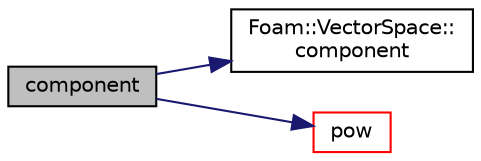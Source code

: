 digraph "component"
{
  bgcolor="transparent";
  edge [fontname="Helvetica",fontsize="10",labelfontname="Helvetica",labelfontsize="10"];
  node [fontname="Helvetica",fontsize="10",shape=record];
  rankdir="LR";
  Node142470 [label="component",height=0.2,width=0.4,color="black", fillcolor="grey75", style="filled", fontcolor="black"];
  Node142470 -> Node142471 [color="midnightblue",fontsize="10",style="solid",fontname="Helvetica"];
  Node142471 [label="Foam::VectorSpace::\lcomponent",height=0.2,width=0.4,color="black",URL="$a29813.html#a343ed8ae5f0843724c216301a2c96352"];
  Node142470 -> Node142472 [color="midnightblue",fontsize="10",style="solid",fontname="Helvetica"];
  Node142472 [label="pow",height=0.2,width=0.4,color="red",URL="$a21851.html#a7500c8e9d27a442adc75e287de074c7c"];
}
